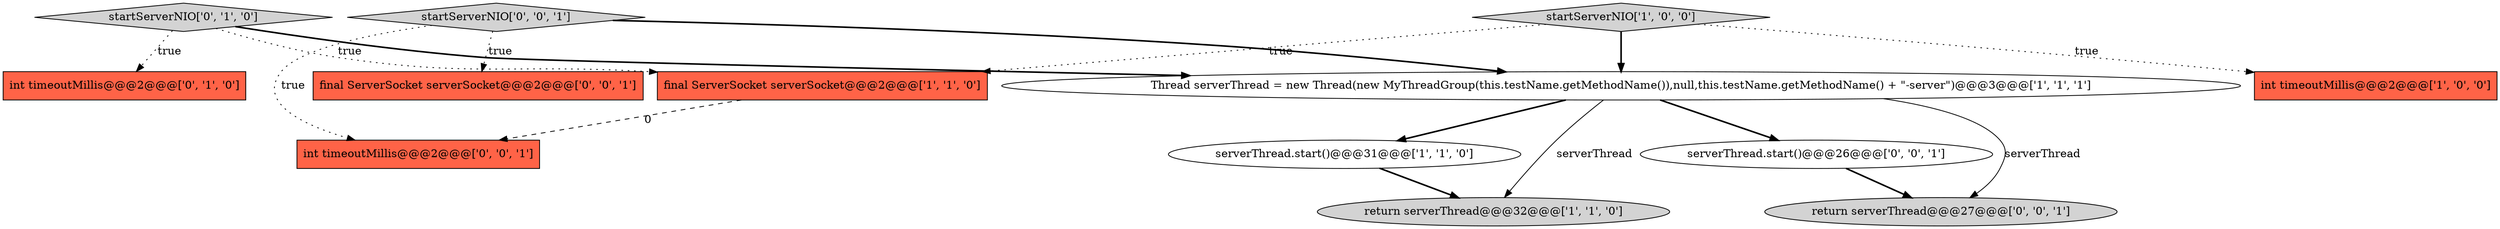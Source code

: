 digraph {
12 [style = filled, label = "startServerNIO['0', '0', '1']", fillcolor = lightgray, shape = diamond image = "AAA0AAABBB3BBB"];
10 [style = filled, label = "int timeoutMillis@@@2@@@['0', '0', '1']", fillcolor = tomato, shape = box image = "AAA0AAABBB3BBB"];
6 [style = filled, label = "startServerNIO['0', '1', '0']", fillcolor = lightgray, shape = diamond image = "AAA0AAABBB2BBB"];
5 [style = filled, label = "serverThread.start()@@@31@@@['1', '1', '0']", fillcolor = white, shape = ellipse image = "AAA0AAABBB1BBB"];
8 [style = filled, label = "final ServerSocket serverSocket@@@2@@@['0', '0', '1']", fillcolor = tomato, shape = box image = "AAA0AAABBB3BBB"];
2 [style = filled, label = "final ServerSocket serverSocket@@@2@@@['1', '1', '0']", fillcolor = tomato, shape = box image = "AAA0AAABBB1BBB"];
0 [style = filled, label = "startServerNIO['1', '0', '0']", fillcolor = lightgray, shape = diamond image = "AAA0AAABBB1BBB"];
7 [style = filled, label = "int timeoutMillis@@@2@@@['0', '1', '0']", fillcolor = tomato, shape = box image = "AAA0AAABBB2BBB"];
9 [style = filled, label = "return serverThread@@@27@@@['0', '0', '1']", fillcolor = lightgray, shape = ellipse image = "AAA0AAABBB3BBB"];
1 [style = filled, label = "int timeoutMillis@@@2@@@['1', '0', '0']", fillcolor = tomato, shape = box image = "AAA0AAABBB1BBB"];
3 [style = filled, label = "Thread serverThread = new Thread(new MyThreadGroup(this.testName.getMethodName()),null,this.testName.getMethodName() + \"-server\")@@@3@@@['1', '1', '1']", fillcolor = white, shape = ellipse image = "AAA0AAABBB1BBB"];
4 [style = filled, label = "return serverThread@@@32@@@['1', '1', '0']", fillcolor = lightgray, shape = ellipse image = "AAA0AAABBB1BBB"];
11 [style = filled, label = "serverThread.start()@@@26@@@['0', '0', '1']", fillcolor = white, shape = ellipse image = "AAA0AAABBB3BBB"];
0->2 [style = dotted, label="true"];
3->4 [style = solid, label="serverThread"];
12->8 [style = dotted, label="true"];
12->10 [style = dotted, label="true"];
2->10 [style = dashed, label="0"];
11->9 [style = bold, label=""];
3->11 [style = bold, label=""];
0->1 [style = dotted, label="true"];
6->2 [style = dotted, label="true"];
0->3 [style = bold, label=""];
6->7 [style = dotted, label="true"];
12->3 [style = bold, label=""];
6->3 [style = bold, label=""];
3->5 [style = bold, label=""];
5->4 [style = bold, label=""];
3->9 [style = solid, label="serverThread"];
}
